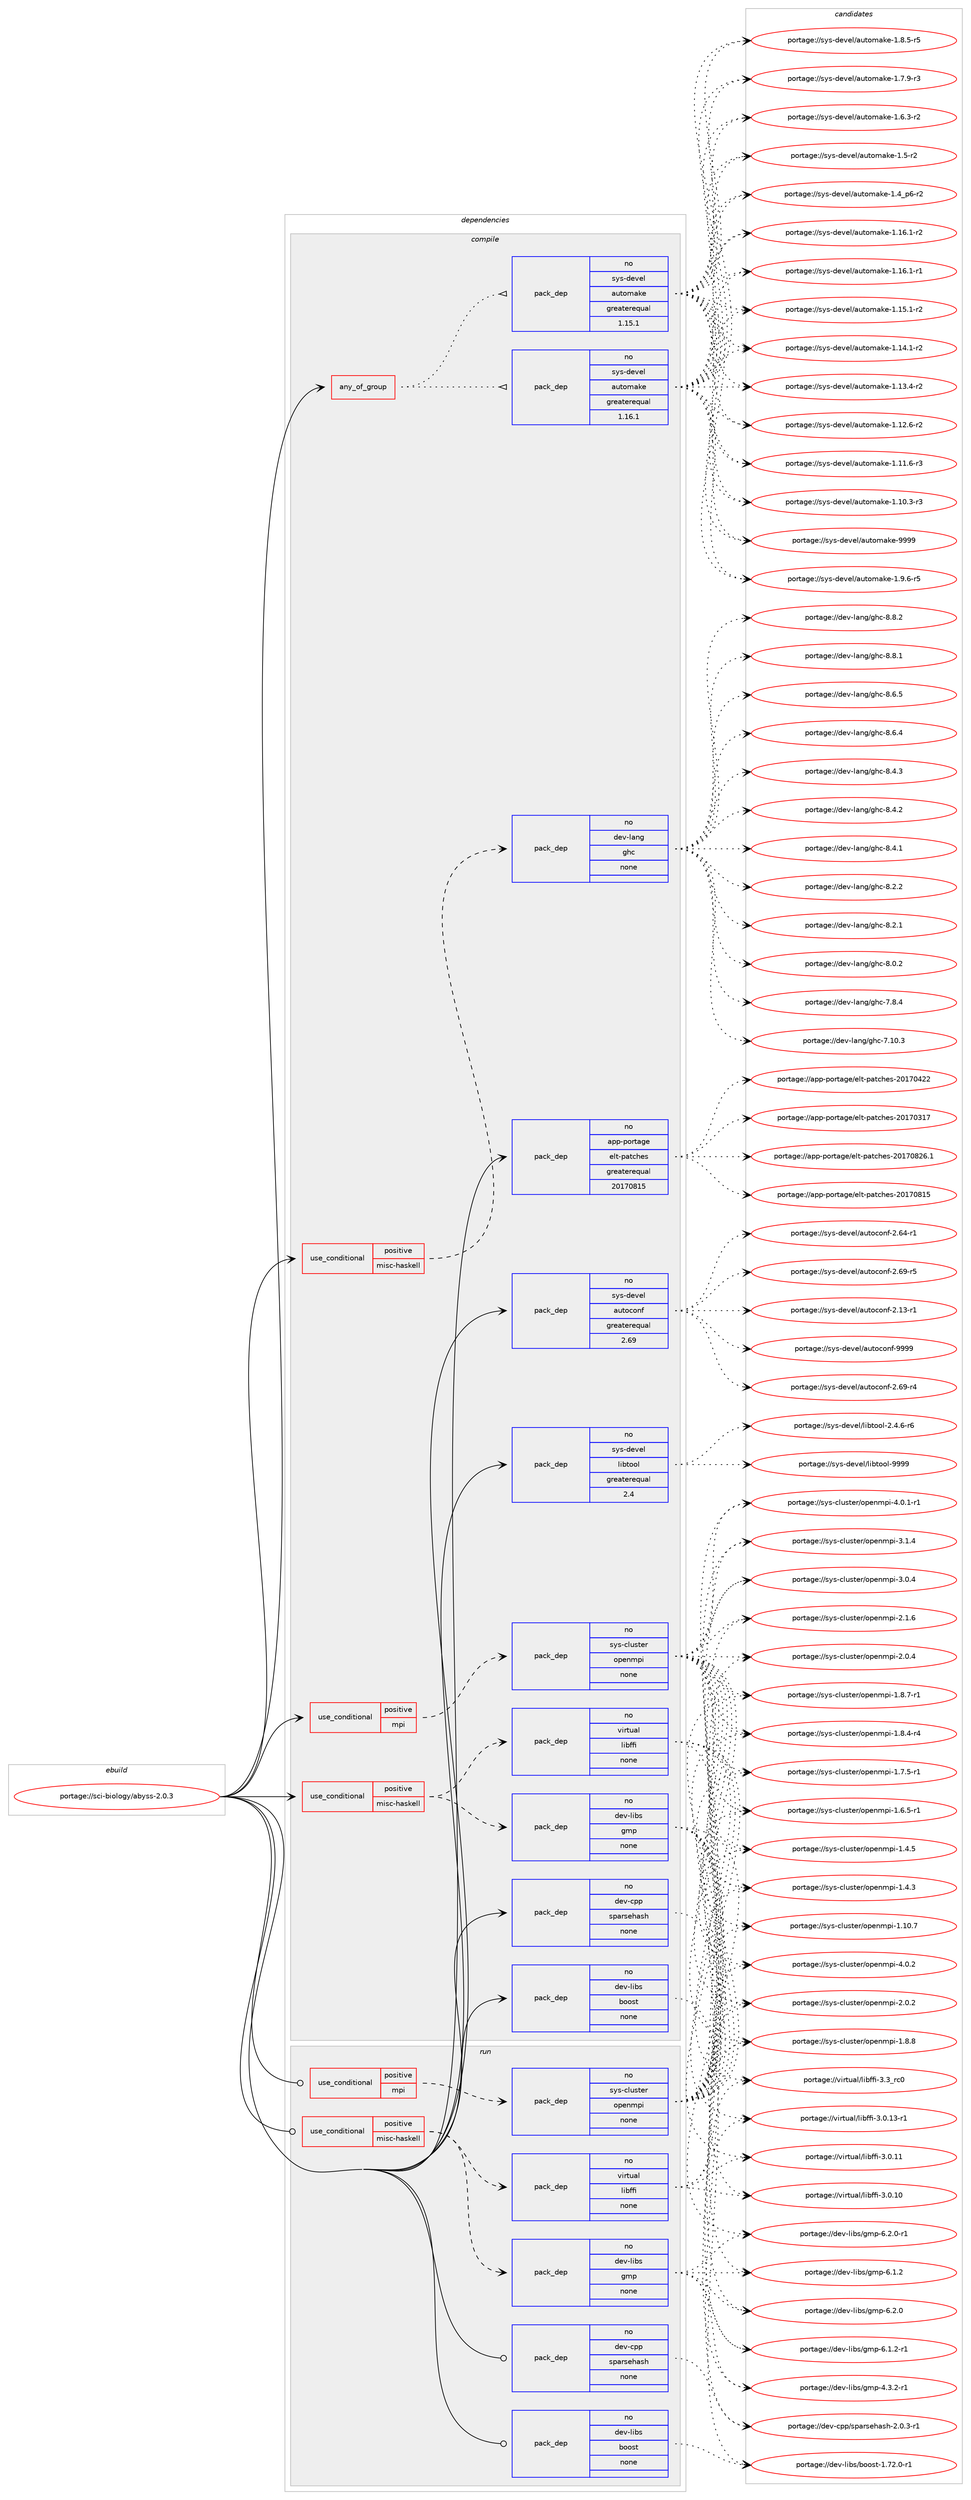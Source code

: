 digraph prolog {

# *************
# Graph options
# *************

newrank=true;
concentrate=true;
compound=true;
graph [rankdir=LR,fontname=Helvetica,fontsize=10,ranksep=1.5];#, ranksep=2.5, nodesep=0.2];
edge  [arrowhead=vee];
node  [fontname=Helvetica,fontsize=10];

# **********
# The ebuild
# **********

subgraph cluster_leftcol {
color=gray;
rank=same;
label=<<i>ebuild</i>>;
id [label="portage://sci-biology/abyss-2.0.3", color=red, width=4, href="../sci-biology/abyss-2.0.3.svg"];
}

# ****************
# The dependencies
# ****************

subgraph cluster_midcol {
color=gray;
label=<<i>dependencies</i>>;
subgraph cluster_compile {
fillcolor="#eeeeee";
style=filled;
label=<<i>compile</i>>;
subgraph any1581 {
dependency91146 [label=<<TABLE BORDER="0" CELLBORDER="1" CELLSPACING="0" CELLPADDING="4"><TR><TD CELLPADDING="10">any_of_group</TD></TR></TABLE>>, shape=none, color=red];subgraph pack71492 {
dependency91147 [label=<<TABLE BORDER="0" CELLBORDER="1" CELLSPACING="0" CELLPADDING="4" WIDTH="220"><TR><TD ROWSPAN="6" CELLPADDING="30">pack_dep</TD></TR><TR><TD WIDTH="110">no</TD></TR><TR><TD>sys-devel</TD></TR><TR><TD>automake</TD></TR><TR><TD>greaterequal</TD></TR><TR><TD>1.16.1</TD></TR></TABLE>>, shape=none, color=blue];
}
dependency91146:e -> dependency91147:w [weight=20,style="dotted",arrowhead="oinv"];
subgraph pack71493 {
dependency91148 [label=<<TABLE BORDER="0" CELLBORDER="1" CELLSPACING="0" CELLPADDING="4" WIDTH="220"><TR><TD ROWSPAN="6" CELLPADDING="30">pack_dep</TD></TR><TR><TD WIDTH="110">no</TD></TR><TR><TD>sys-devel</TD></TR><TR><TD>automake</TD></TR><TR><TD>greaterequal</TD></TR><TR><TD>1.15.1</TD></TR></TABLE>>, shape=none, color=blue];
}
dependency91146:e -> dependency91148:w [weight=20,style="dotted",arrowhead="oinv"];
}
id:e -> dependency91146:w [weight=20,style="solid",arrowhead="vee"];
subgraph cond17993 {
dependency91149 [label=<<TABLE BORDER="0" CELLBORDER="1" CELLSPACING="0" CELLPADDING="4"><TR><TD ROWSPAN="3" CELLPADDING="10">use_conditional</TD></TR><TR><TD>positive</TD></TR><TR><TD>misc-haskell</TD></TR></TABLE>>, shape=none, color=red];
subgraph pack71494 {
dependency91150 [label=<<TABLE BORDER="0" CELLBORDER="1" CELLSPACING="0" CELLPADDING="4" WIDTH="220"><TR><TD ROWSPAN="6" CELLPADDING="30">pack_dep</TD></TR><TR><TD WIDTH="110">no</TD></TR><TR><TD>dev-lang</TD></TR><TR><TD>ghc</TD></TR><TR><TD>none</TD></TR><TR><TD></TD></TR></TABLE>>, shape=none, color=blue];
}
dependency91149:e -> dependency91150:w [weight=20,style="dashed",arrowhead="vee"];
}
id:e -> dependency91149:w [weight=20,style="solid",arrowhead="vee"];
subgraph cond17994 {
dependency91151 [label=<<TABLE BORDER="0" CELLBORDER="1" CELLSPACING="0" CELLPADDING="4"><TR><TD ROWSPAN="3" CELLPADDING="10">use_conditional</TD></TR><TR><TD>positive</TD></TR><TR><TD>misc-haskell</TD></TR></TABLE>>, shape=none, color=red];
subgraph pack71495 {
dependency91152 [label=<<TABLE BORDER="0" CELLBORDER="1" CELLSPACING="0" CELLPADDING="4" WIDTH="220"><TR><TD ROWSPAN="6" CELLPADDING="30">pack_dep</TD></TR><TR><TD WIDTH="110">no</TD></TR><TR><TD>dev-libs</TD></TR><TR><TD>gmp</TD></TR><TR><TD>none</TD></TR><TR><TD></TD></TR></TABLE>>, shape=none, color=blue];
}
dependency91151:e -> dependency91152:w [weight=20,style="dashed",arrowhead="vee"];
subgraph pack71496 {
dependency91153 [label=<<TABLE BORDER="0" CELLBORDER="1" CELLSPACING="0" CELLPADDING="4" WIDTH="220"><TR><TD ROWSPAN="6" CELLPADDING="30">pack_dep</TD></TR><TR><TD WIDTH="110">no</TD></TR><TR><TD>virtual</TD></TR><TR><TD>libffi</TD></TR><TR><TD>none</TD></TR><TR><TD></TD></TR></TABLE>>, shape=none, color=blue];
}
dependency91151:e -> dependency91153:w [weight=20,style="dashed",arrowhead="vee"];
}
id:e -> dependency91151:w [weight=20,style="solid",arrowhead="vee"];
subgraph cond17995 {
dependency91154 [label=<<TABLE BORDER="0" CELLBORDER="1" CELLSPACING="0" CELLPADDING="4"><TR><TD ROWSPAN="3" CELLPADDING="10">use_conditional</TD></TR><TR><TD>positive</TD></TR><TR><TD>mpi</TD></TR></TABLE>>, shape=none, color=red];
subgraph pack71497 {
dependency91155 [label=<<TABLE BORDER="0" CELLBORDER="1" CELLSPACING="0" CELLPADDING="4" WIDTH="220"><TR><TD ROWSPAN="6" CELLPADDING="30">pack_dep</TD></TR><TR><TD WIDTH="110">no</TD></TR><TR><TD>sys-cluster</TD></TR><TR><TD>openmpi</TD></TR><TR><TD>none</TD></TR><TR><TD></TD></TR></TABLE>>, shape=none, color=blue];
}
dependency91154:e -> dependency91155:w [weight=20,style="dashed",arrowhead="vee"];
}
id:e -> dependency91154:w [weight=20,style="solid",arrowhead="vee"];
subgraph pack71498 {
dependency91156 [label=<<TABLE BORDER="0" CELLBORDER="1" CELLSPACING="0" CELLPADDING="4" WIDTH="220"><TR><TD ROWSPAN="6" CELLPADDING="30">pack_dep</TD></TR><TR><TD WIDTH="110">no</TD></TR><TR><TD>app-portage</TD></TR><TR><TD>elt-patches</TD></TR><TR><TD>greaterequal</TD></TR><TR><TD>20170815</TD></TR></TABLE>>, shape=none, color=blue];
}
id:e -> dependency91156:w [weight=20,style="solid",arrowhead="vee"];
subgraph pack71499 {
dependency91157 [label=<<TABLE BORDER="0" CELLBORDER="1" CELLSPACING="0" CELLPADDING="4" WIDTH="220"><TR><TD ROWSPAN="6" CELLPADDING="30">pack_dep</TD></TR><TR><TD WIDTH="110">no</TD></TR><TR><TD>dev-cpp</TD></TR><TR><TD>sparsehash</TD></TR><TR><TD>none</TD></TR><TR><TD></TD></TR></TABLE>>, shape=none, color=blue];
}
id:e -> dependency91157:w [weight=20,style="solid",arrowhead="vee"];
subgraph pack71500 {
dependency91158 [label=<<TABLE BORDER="0" CELLBORDER="1" CELLSPACING="0" CELLPADDING="4" WIDTH="220"><TR><TD ROWSPAN="6" CELLPADDING="30">pack_dep</TD></TR><TR><TD WIDTH="110">no</TD></TR><TR><TD>dev-libs</TD></TR><TR><TD>boost</TD></TR><TR><TD>none</TD></TR><TR><TD></TD></TR></TABLE>>, shape=none, color=blue];
}
id:e -> dependency91158:w [weight=20,style="solid",arrowhead="vee"];
subgraph pack71501 {
dependency91159 [label=<<TABLE BORDER="0" CELLBORDER="1" CELLSPACING="0" CELLPADDING="4" WIDTH="220"><TR><TD ROWSPAN="6" CELLPADDING="30">pack_dep</TD></TR><TR><TD WIDTH="110">no</TD></TR><TR><TD>sys-devel</TD></TR><TR><TD>autoconf</TD></TR><TR><TD>greaterequal</TD></TR><TR><TD>2.69</TD></TR></TABLE>>, shape=none, color=blue];
}
id:e -> dependency91159:w [weight=20,style="solid",arrowhead="vee"];
subgraph pack71502 {
dependency91160 [label=<<TABLE BORDER="0" CELLBORDER="1" CELLSPACING="0" CELLPADDING="4" WIDTH="220"><TR><TD ROWSPAN="6" CELLPADDING="30">pack_dep</TD></TR><TR><TD WIDTH="110">no</TD></TR><TR><TD>sys-devel</TD></TR><TR><TD>libtool</TD></TR><TR><TD>greaterequal</TD></TR><TR><TD>2.4</TD></TR></TABLE>>, shape=none, color=blue];
}
id:e -> dependency91160:w [weight=20,style="solid",arrowhead="vee"];
}
subgraph cluster_compileandrun {
fillcolor="#eeeeee";
style=filled;
label=<<i>compile and run</i>>;
}
subgraph cluster_run {
fillcolor="#eeeeee";
style=filled;
label=<<i>run</i>>;
subgraph cond17996 {
dependency91161 [label=<<TABLE BORDER="0" CELLBORDER="1" CELLSPACING="0" CELLPADDING="4"><TR><TD ROWSPAN="3" CELLPADDING="10">use_conditional</TD></TR><TR><TD>positive</TD></TR><TR><TD>misc-haskell</TD></TR></TABLE>>, shape=none, color=red];
subgraph pack71503 {
dependency91162 [label=<<TABLE BORDER="0" CELLBORDER="1" CELLSPACING="0" CELLPADDING="4" WIDTH="220"><TR><TD ROWSPAN="6" CELLPADDING="30">pack_dep</TD></TR><TR><TD WIDTH="110">no</TD></TR><TR><TD>dev-libs</TD></TR><TR><TD>gmp</TD></TR><TR><TD>none</TD></TR><TR><TD></TD></TR></TABLE>>, shape=none, color=blue];
}
dependency91161:e -> dependency91162:w [weight=20,style="dashed",arrowhead="vee"];
subgraph pack71504 {
dependency91163 [label=<<TABLE BORDER="0" CELLBORDER="1" CELLSPACING="0" CELLPADDING="4" WIDTH="220"><TR><TD ROWSPAN="6" CELLPADDING="30">pack_dep</TD></TR><TR><TD WIDTH="110">no</TD></TR><TR><TD>virtual</TD></TR><TR><TD>libffi</TD></TR><TR><TD>none</TD></TR><TR><TD></TD></TR></TABLE>>, shape=none, color=blue];
}
dependency91161:e -> dependency91163:w [weight=20,style="dashed",arrowhead="vee"];
}
id:e -> dependency91161:w [weight=20,style="solid",arrowhead="odot"];
subgraph cond17997 {
dependency91164 [label=<<TABLE BORDER="0" CELLBORDER="1" CELLSPACING="0" CELLPADDING="4"><TR><TD ROWSPAN="3" CELLPADDING="10">use_conditional</TD></TR><TR><TD>positive</TD></TR><TR><TD>mpi</TD></TR></TABLE>>, shape=none, color=red];
subgraph pack71505 {
dependency91165 [label=<<TABLE BORDER="0" CELLBORDER="1" CELLSPACING="0" CELLPADDING="4" WIDTH="220"><TR><TD ROWSPAN="6" CELLPADDING="30">pack_dep</TD></TR><TR><TD WIDTH="110">no</TD></TR><TR><TD>sys-cluster</TD></TR><TR><TD>openmpi</TD></TR><TR><TD>none</TD></TR><TR><TD></TD></TR></TABLE>>, shape=none, color=blue];
}
dependency91164:e -> dependency91165:w [weight=20,style="dashed",arrowhead="vee"];
}
id:e -> dependency91164:w [weight=20,style="solid",arrowhead="odot"];
subgraph pack71506 {
dependency91166 [label=<<TABLE BORDER="0" CELLBORDER="1" CELLSPACING="0" CELLPADDING="4" WIDTH="220"><TR><TD ROWSPAN="6" CELLPADDING="30">pack_dep</TD></TR><TR><TD WIDTH="110">no</TD></TR><TR><TD>dev-cpp</TD></TR><TR><TD>sparsehash</TD></TR><TR><TD>none</TD></TR><TR><TD></TD></TR></TABLE>>, shape=none, color=blue];
}
id:e -> dependency91166:w [weight=20,style="solid",arrowhead="odot"];
subgraph pack71507 {
dependency91167 [label=<<TABLE BORDER="0" CELLBORDER="1" CELLSPACING="0" CELLPADDING="4" WIDTH="220"><TR><TD ROWSPAN="6" CELLPADDING="30">pack_dep</TD></TR><TR><TD WIDTH="110">no</TD></TR><TR><TD>dev-libs</TD></TR><TR><TD>boost</TD></TR><TR><TD>none</TD></TR><TR><TD></TD></TR></TABLE>>, shape=none, color=blue];
}
id:e -> dependency91167:w [weight=20,style="solid",arrowhead="odot"];
}
}

# **************
# The candidates
# **************

subgraph cluster_choices {
rank=same;
color=gray;
label=<<i>candidates</i>>;

subgraph choice71492 {
color=black;
nodesep=1;
choice115121115451001011181011084797117116111109971071014557575757 [label="portage://sys-devel/automake-9999", color=red, width=4,href="../sys-devel/automake-9999.svg"];
choice115121115451001011181011084797117116111109971071014549465746544511453 [label="portage://sys-devel/automake-1.9.6-r5", color=red, width=4,href="../sys-devel/automake-1.9.6-r5.svg"];
choice115121115451001011181011084797117116111109971071014549465646534511453 [label="portage://sys-devel/automake-1.8.5-r5", color=red, width=4,href="../sys-devel/automake-1.8.5-r5.svg"];
choice115121115451001011181011084797117116111109971071014549465546574511451 [label="portage://sys-devel/automake-1.7.9-r3", color=red, width=4,href="../sys-devel/automake-1.7.9-r3.svg"];
choice115121115451001011181011084797117116111109971071014549465446514511450 [label="portage://sys-devel/automake-1.6.3-r2", color=red, width=4,href="../sys-devel/automake-1.6.3-r2.svg"];
choice11512111545100101118101108479711711611110997107101454946534511450 [label="portage://sys-devel/automake-1.5-r2", color=red, width=4,href="../sys-devel/automake-1.5-r2.svg"];
choice115121115451001011181011084797117116111109971071014549465295112544511450 [label="portage://sys-devel/automake-1.4_p6-r2", color=red, width=4,href="../sys-devel/automake-1.4_p6-r2.svg"];
choice11512111545100101118101108479711711611110997107101454946495446494511450 [label="portage://sys-devel/automake-1.16.1-r2", color=red, width=4,href="../sys-devel/automake-1.16.1-r2.svg"];
choice11512111545100101118101108479711711611110997107101454946495446494511449 [label="portage://sys-devel/automake-1.16.1-r1", color=red, width=4,href="../sys-devel/automake-1.16.1-r1.svg"];
choice11512111545100101118101108479711711611110997107101454946495346494511450 [label="portage://sys-devel/automake-1.15.1-r2", color=red, width=4,href="../sys-devel/automake-1.15.1-r2.svg"];
choice11512111545100101118101108479711711611110997107101454946495246494511450 [label="portage://sys-devel/automake-1.14.1-r2", color=red, width=4,href="../sys-devel/automake-1.14.1-r2.svg"];
choice11512111545100101118101108479711711611110997107101454946495146524511450 [label="portage://sys-devel/automake-1.13.4-r2", color=red, width=4,href="../sys-devel/automake-1.13.4-r2.svg"];
choice11512111545100101118101108479711711611110997107101454946495046544511450 [label="portage://sys-devel/automake-1.12.6-r2", color=red, width=4,href="../sys-devel/automake-1.12.6-r2.svg"];
choice11512111545100101118101108479711711611110997107101454946494946544511451 [label="portage://sys-devel/automake-1.11.6-r3", color=red, width=4,href="../sys-devel/automake-1.11.6-r3.svg"];
choice11512111545100101118101108479711711611110997107101454946494846514511451 [label="portage://sys-devel/automake-1.10.3-r3", color=red, width=4,href="../sys-devel/automake-1.10.3-r3.svg"];
dependency91147:e -> choice115121115451001011181011084797117116111109971071014557575757:w [style=dotted,weight="100"];
dependency91147:e -> choice115121115451001011181011084797117116111109971071014549465746544511453:w [style=dotted,weight="100"];
dependency91147:e -> choice115121115451001011181011084797117116111109971071014549465646534511453:w [style=dotted,weight="100"];
dependency91147:e -> choice115121115451001011181011084797117116111109971071014549465546574511451:w [style=dotted,weight="100"];
dependency91147:e -> choice115121115451001011181011084797117116111109971071014549465446514511450:w [style=dotted,weight="100"];
dependency91147:e -> choice11512111545100101118101108479711711611110997107101454946534511450:w [style=dotted,weight="100"];
dependency91147:e -> choice115121115451001011181011084797117116111109971071014549465295112544511450:w [style=dotted,weight="100"];
dependency91147:e -> choice11512111545100101118101108479711711611110997107101454946495446494511450:w [style=dotted,weight="100"];
dependency91147:e -> choice11512111545100101118101108479711711611110997107101454946495446494511449:w [style=dotted,weight="100"];
dependency91147:e -> choice11512111545100101118101108479711711611110997107101454946495346494511450:w [style=dotted,weight="100"];
dependency91147:e -> choice11512111545100101118101108479711711611110997107101454946495246494511450:w [style=dotted,weight="100"];
dependency91147:e -> choice11512111545100101118101108479711711611110997107101454946495146524511450:w [style=dotted,weight="100"];
dependency91147:e -> choice11512111545100101118101108479711711611110997107101454946495046544511450:w [style=dotted,weight="100"];
dependency91147:e -> choice11512111545100101118101108479711711611110997107101454946494946544511451:w [style=dotted,weight="100"];
dependency91147:e -> choice11512111545100101118101108479711711611110997107101454946494846514511451:w [style=dotted,weight="100"];
}
subgraph choice71493 {
color=black;
nodesep=1;
choice115121115451001011181011084797117116111109971071014557575757 [label="portage://sys-devel/automake-9999", color=red, width=4,href="../sys-devel/automake-9999.svg"];
choice115121115451001011181011084797117116111109971071014549465746544511453 [label="portage://sys-devel/automake-1.9.6-r5", color=red, width=4,href="../sys-devel/automake-1.9.6-r5.svg"];
choice115121115451001011181011084797117116111109971071014549465646534511453 [label="portage://sys-devel/automake-1.8.5-r5", color=red, width=4,href="../sys-devel/automake-1.8.5-r5.svg"];
choice115121115451001011181011084797117116111109971071014549465546574511451 [label="portage://sys-devel/automake-1.7.9-r3", color=red, width=4,href="../sys-devel/automake-1.7.9-r3.svg"];
choice115121115451001011181011084797117116111109971071014549465446514511450 [label="portage://sys-devel/automake-1.6.3-r2", color=red, width=4,href="../sys-devel/automake-1.6.3-r2.svg"];
choice11512111545100101118101108479711711611110997107101454946534511450 [label="portage://sys-devel/automake-1.5-r2", color=red, width=4,href="../sys-devel/automake-1.5-r2.svg"];
choice115121115451001011181011084797117116111109971071014549465295112544511450 [label="portage://sys-devel/automake-1.4_p6-r2", color=red, width=4,href="../sys-devel/automake-1.4_p6-r2.svg"];
choice11512111545100101118101108479711711611110997107101454946495446494511450 [label="portage://sys-devel/automake-1.16.1-r2", color=red, width=4,href="../sys-devel/automake-1.16.1-r2.svg"];
choice11512111545100101118101108479711711611110997107101454946495446494511449 [label="portage://sys-devel/automake-1.16.1-r1", color=red, width=4,href="../sys-devel/automake-1.16.1-r1.svg"];
choice11512111545100101118101108479711711611110997107101454946495346494511450 [label="portage://sys-devel/automake-1.15.1-r2", color=red, width=4,href="../sys-devel/automake-1.15.1-r2.svg"];
choice11512111545100101118101108479711711611110997107101454946495246494511450 [label="portage://sys-devel/automake-1.14.1-r2", color=red, width=4,href="../sys-devel/automake-1.14.1-r2.svg"];
choice11512111545100101118101108479711711611110997107101454946495146524511450 [label="portage://sys-devel/automake-1.13.4-r2", color=red, width=4,href="../sys-devel/automake-1.13.4-r2.svg"];
choice11512111545100101118101108479711711611110997107101454946495046544511450 [label="portage://sys-devel/automake-1.12.6-r2", color=red, width=4,href="../sys-devel/automake-1.12.6-r2.svg"];
choice11512111545100101118101108479711711611110997107101454946494946544511451 [label="portage://sys-devel/automake-1.11.6-r3", color=red, width=4,href="../sys-devel/automake-1.11.6-r3.svg"];
choice11512111545100101118101108479711711611110997107101454946494846514511451 [label="portage://sys-devel/automake-1.10.3-r3", color=red, width=4,href="../sys-devel/automake-1.10.3-r3.svg"];
dependency91148:e -> choice115121115451001011181011084797117116111109971071014557575757:w [style=dotted,weight="100"];
dependency91148:e -> choice115121115451001011181011084797117116111109971071014549465746544511453:w [style=dotted,weight="100"];
dependency91148:e -> choice115121115451001011181011084797117116111109971071014549465646534511453:w [style=dotted,weight="100"];
dependency91148:e -> choice115121115451001011181011084797117116111109971071014549465546574511451:w [style=dotted,weight="100"];
dependency91148:e -> choice115121115451001011181011084797117116111109971071014549465446514511450:w [style=dotted,weight="100"];
dependency91148:e -> choice11512111545100101118101108479711711611110997107101454946534511450:w [style=dotted,weight="100"];
dependency91148:e -> choice115121115451001011181011084797117116111109971071014549465295112544511450:w [style=dotted,weight="100"];
dependency91148:e -> choice11512111545100101118101108479711711611110997107101454946495446494511450:w [style=dotted,weight="100"];
dependency91148:e -> choice11512111545100101118101108479711711611110997107101454946495446494511449:w [style=dotted,weight="100"];
dependency91148:e -> choice11512111545100101118101108479711711611110997107101454946495346494511450:w [style=dotted,weight="100"];
dependency91148:e -> choice11512111545100101118101108479711711611110997107101454946495246494511450:w [style=dotted,weight="100"];
dependency91148:e -> choice11512111545100101118101108479711711611110997107101454946495146524511450:w [style=dotted,weight="100"];
dependency91148:e -> choice11512111545100101118101108479711711611110997107101454946495046544511450:w [style=dotted,weight="100"];
dependency91148:e -> choice11512111545100101118101108479711711611110997107101454946494946544511451:w [style=dotted,weight="100"];
dependency91148:e -> choice11512111545100101118101108479711711611110997107101454946494846514511451:w [style=dotted,weight="100"];
}
subgraph choice71494 {
color=black;
nodesep=1;
choice10010111845108971101034710310499455646564650 [label="portage://dev-lang/ghc-8.8.2", color=red, width=4,href="../dev-lang/ghc-8.8.2.svg"];
choice10010111845108971101034710310499455646564649 [label="portage://dev-lang/ghc-8.8.1", color=red, width=4,href="../dev-lang/ghc-8.8.1.svg"];
choice10010111845108971101034710310499455646544653 [label="portage://dev-lang/ghc-8.6.5", color=red, width=4,href="../dev-lang/ghc-8.6.5.svg"];
choice10010111845108971101034710310499455646544652 [label="portage://dev-lang/ghc-8.6.4", color=red, width=4,href="../dev-lang/ghc-8.6.4.svg"];
choice10010111845108971101034710310499455646524651 [label="portage://dev-lang/ghc-8.4.3", color=red, width=4,href="../dev-lang/ghc-8.4.3.svg"];
choice10010111845108971101034710310499455646524650 [label="portage://dev-lang/ghc-8.4.2", color=red, width=4,href="../dev-lang/ghc-8.4.2.svg"];
choice10010111845108971101034710310499455646524649 [label="portage://dev-lang/ghc-8.4.1", color=red, width=4,href="../dev-lang/ghc-8.4.1.svg"];
choice10010111845108971101034710310499455646504650 [label="portage://dev-lang/ghc-8.2.2", color=red, width=4,href="../dev-lang/ghc-8.2.2.svg"];
choice10010111845108971101034710310499455646504649 [label="portage://dev-lang/ghc-8.2.1", color=red, width=4,href="../dev-lang/ghc-8.2.1.svg"];
choice10010111845108971101034710310499455646484650 [label="portage://dev-lang/ghc-8.0.2", color=red, width=4,href="../dev-lang/ghc-8.0.2.svg"];
choice10010111845108971101034710310499455546564652 [label="portage://dev-lang/ghc-7.8.4", color=red, width=4,href="../dev-lang/ghc-7.8.4.svg"];
choice1001011184510897110103471031049945554649484651 [label="portage://dev-lang/ghc-7.10.3", color=red, width=4,href="../dev-lang/ghc-7.10.3.svg"];
dependency91150:e -> choice10010111845108971101034710310499455646564650:w [style=dotted,weight="100"];
dependency91150:e -> choice10010111845108971101034710310499455646564649:w [style=dotted,weight="100"];
dependency91150:e -> choice10010111845108971101034710310499455646544653:w [style=dotted,weight="100"];
dependency91150:e -> choice10010111845108971101034710310499455646544652:w [style=dotted,weight="100"];
dependency91150:e -> choice10010111845108971101034710310499455646524651:w [style=dotted,weight="100"];
dependency91150:e -> choice10010111845108971101034710310499455646524650:w [style=dotted,weight="100"];
dependency91150:e -> choice10010111845108971101034710310499455646524649:w [style=dotted,weight="100"];
dependency91150:e -> choice10010111845108971101034710310499455646504650:w [style=dotted,weight="100"];
dependency91150:e -> choice10010111845108971101034710310499455646504649:w [style=dotted,weight="100"];
dependency91150:e -> choice10010111845108971101034710310499455646484650:w [style=dotted,weight="100"];
dependency91150:e -> choice10010111845108971101034710310499455546564652:w [style=dotted,weight="100"];
dependency91150:e -> choice1001011184510897110103471031049945554649484651:w [style=dotted,weight="100"];
}
subgraph choice71495 {
color=black;
nodesep=1;
choice1001011184510810598115471031091124554465046484511449 [label="portage://dev-libs/gmp-6.2.0-r1", color=red, width=4,href="../dev-libs/gmp-6.2.0-r1.svg"];
choice100101118451081059811547103109112455446504648 [label="portage://dev-libs/gmp-6.2.0", color=red, width=4,href="../dev-libs/gmp-6.2.0.svg"];
choice1001011184510810598115471031091124554464946504511449 [label="portage://dev-libs/gmp-6.1.2-r1", color=red, width=4,href="../dev-libs/gmp-6.1.2-r1.svg"];
choice100101118451081059811547103109112455446494650 [label="portage://dev-libs/gmp-6.1.2", color=red, width=4,href="../dev-libs/gmp-6.1.2.svg"];
choice1001011184510810598115471031091124552465146504511449 [label="portage://dev-libs/gmp-4.3.2-r1", color=red, width=4,href="../dev-libs/gmp-4.3.2-r1.svg"];
dependency91152:e -> choice1001011184510810598115471031091124554465046484511449:w [style=dotted,weight="100"];
dependency91152:e -> choice100101118451081059811547103109112455446504648:w [style=dotted,weight="100"];
dependency91152:e -> choice1001011184510810598115471031091124554464946504511449:w [style=dotted,weight="100"];
dependency91152:e -> choice100101118451081059811547103109112455446494650:w [style=dotted,weight="100"];
dependency91152:e -> choice1001011184510810598115471031091124552465146504511449:w [style=dotted,weight="100"];
}
subgraph choice71496 {
color=black;
nodesep=1;
choice11810511411611797108471081059810210210545514651951149948 [label="portage://virtual/libffi-3.3_rc0", color=red, width=4,href="../virtual/libffi-3.3_rc0.svg"];
choice118105114116117971084710810598102102105455146484649514511449 [label="portage://virtual/libffi-3.0.13-r1", color=red, width=4,href="../virtual/libffi-3.0.13-r1.svg"];
choice11810511411611797108471081059810210210545514648464949 [label="portage://virtual/libffi-3.0.11", color=red, width=4,href="../virtual/libffi-3.0.11.svg"];
choice11810511411611797108471081059810210210545514648464948 [label="portage://virtual/libffi-3.0.10", color=red, width=4,href="../virtual/libffi-3.0.10.svg"];
dependency91153:e -> choice11810511411611797108471081059810210210545514651951149948:w [style=dotted,weight="100"];
dependency91153:e -> choice118105114116117971084710810598102102105455146484649514511449:w [style=dotted,weight="100"];
dependency91153:e -> choice11810511411611797108471081059810210210545514648464949:w [style=dotted,weight="100"];
dependency91153:e -> choice11810511411611797108471081059810210210545514648464948:w [style=dotted,weight="100"];
}
subgraph choice71497 {
color=black;
nodesep=1;
choice115121115459910811711511610111447111112101110109112105455246484650 [label="portage://sys-cluster/openmpi-4.0.2", color=red, width=4,href="../sys-cluster/openmpi-4.0.2.svg"];
choice1151211154599108117115116101114471111121011101091121054552464846494511449 [label="portage://sys-cluster/openmpi-4.0.1-r1", color=red, width=4,href="../sys-cluster/openmpi-4.0.1-r1.svg"];
choice115121115459910811711511610111447111112101110109112105455146494652 [label="portage://sys-cluster/openmpi-3.1.4", color=red, width=4,href="../sys-cluster/openmpi-3.1.4.svg"];
choice115121115459910811711511610111447111112101110109112105455146484652 [label="portage://sys-cluster/openmpi-3.0.4", color=red, width=4,href="../sys-cluster/openmpi-3.0.4.svg"];
choice115121115459910811711511610111447111112101110109112105455046494654 [label="portage://sys-cluster/openmpi-2.1.6", color=red, width=4,href="../sys-cluster/openmpi-2.1.6.svg"];
choice115121115459910811711511610111447111112101110109112105455046484652 [label="portage://sys-cluster/openmpi-2.0.4", color=red, width=4,href="../sys-cluster/openmpi-2.0.4.svg"];
choice115121115459910811711511610111447111112101110109112105455046484650 [label="portage://sys-cluster/openmpi-2.0.2", color=red, width=4,href="../sys-cluster/openmpi-2.0.2.svg"];
choice115121115459910811711511610111447111112101110109112105454946564656 [label="portage://sys-cluster/openmpi-1.8.8", color=red, width=4,href="../sys-cluster/openmpi-1.8.8.svg"];
choice1151211154599108117115116101114471111121011101091121054549465646554511449 [label="portage://sys-cluster/openmpi-1.8.7-r1", color=red, width=4,href="../sys-cluster/openmpi-1.8.7-r1.svg"];
choice1151211154599108117115116101114471111121011101091121054549465646524511452 [label="portage://sys-cluster/openmpi-1.8.4-r4", color=red, width=4,href="../sys-cluster/openmpi-1.8.4-r4.svg"];
choice1151211154599108117115116101114471111121011101091121054549465546534511449 [label="portage://sys-cluster/openmpi-1.7.5-r1", color=red, width=4,href="../sys-cluster/openmpi-1.7.5-r1.svg"];
choice1151211154599108117115116101114471111121011101091121054549465446534511449 [label="portage://sys-cluster/openmpi-1.6.5-r1", color=red, width=4,href="../sys-cluster/openmpi-1.6.5-r1.svg"];
choice115121115459910811711511610111447111112101110109112105454946524653 [label="portage://sys-cluster/openmpi-1.4.5", color=red, width=4,href="../sys-cluster/openmpi-1.4.5.svg"];
choice115121115459910811711511610111447111112101110109112105454946524651 [label="portage://sys-cluster/openmpi-1.4.3", color=red, width=4,href="../sys-cluster/openmpi-1.4.3.svg"];
choice11512111545991081171151161011144711111210111010911210545494649484655 [label="portage://sys-cluster/openmpi-1.10.7", color=red, width=4,href="../sys-cluster/openmpi-1.10.7.svg"];
dependency91155:e -> choice115121115459910811711511610111447111112101110109112105455246484650:w [style=dotted,weight="100"];
dependency91155:e -> choice1151211154599108117115116101114471111121011101091121054552464846494511449:w [style=dotted,weight="100"];
dependency91155:e -> choice115121115459910811711511610111447111112101110109112105455146494652:w [style=dotted,weight="100"];
dependency91155:e -> choice115121115459910811711511610111447111112101110109112105455146484652:w [style=dotted,weight="100"];
dependency91155:e -> choice115121115459910811711511610111447111112101110109112105455046494654:w [style=dotted,weight="100"];
dependency91155:e -> choice115121115459910811711511610111447111112101110109112105455046484652:w [style=dotted,weight="100"];
dependency91155:e -> choice115121115459910811711511610111447111112101110109112105455046484650:w [style=dotted,weight="100"];
dependency91155:e -> choice115121115459910811711511610111447111112101110109112105454946564656:w [style=dotted,weight="100"];
dependency91155:e -> choice1151211154599108117115116101114471111121011101091121054549465646554511449:w [style=dotted,weight="100"];
dependency91155:e -> choice1151211154599108117115116101114471111121011101091121054549465646524511452:w [style=dotted,weight="100"];
dependency91155:e -> choice1151211154599108117115116101114471111121011101091121054549465546534511449:w [style=dotted,weight="100"];
dependency91155:e -> choice1151211154599108117115116101114471111121011101091121054549465446534511449:w [style=dotted,weight="100"];
dependency91155:e -> choice115121115459910811711511610111447111112101110109112105454946524653:w [style=dotted,weight="100"];
dependency91155:e -> choice115121115459910811711511610111447111112101110109112105454946524651:w [style=dotted,weight="100"];
dependency91155:e -> choice11512111545991081171151161011144711111210111010911210545494649484655:w [style=dotted,weight="100"];
}
subgraph choice71498 {
color=black;
nodesep=1;
choice971121124511211111411697103101471011081164511297116991041011154550484955485650544649 [label="portage://app-portage/elt-patches-20170826.1", color=red, width=4,href="../app-portage/elt-patches-20170826.1.svg"];
choice97112112451121111141169710310147101108116451129711699104101115455048495548564953 [label="portage://app-portage/elt-patches-20170815", color=red, width=4,href="../app-portage/elt-patches-20170815.svg"];
choice97112112451121111141169710310147101108116451129711699104101115455048495548525050 [label="portage://app-portage/elt-patches-20170422", color=red, width=4,href="../app-portage/elt-patches-20170422.svg"];
choice97112112451121111141169710310147101108116451129711699104101115455048495548514955 [label="portage://app-portage/elt-patches-20170317", color=red, width=4,href="../app-portage/elt-patches-20170317.svg"];
dependency91156:e -> choice971121124511211111411697103101471011081164511297116991041011154550484955485650544649:w [style=dotted,weight="100"];
dependency91156:e -> choice97112112451121111141169710310147101108116451129711699104101115455048495548564953:w [style=dotted,weight="100"];
dependency91156:e -> choice97112112451121111141169710310147101108116451129711699104101115455048495548525050:w [style=dotted,weight="100"];
dependency91156:e -> choice97112112451121111141169710310147101108116451129711699104101115455048495548514955:w [style=dotted,weight="100"];
}
subgraph choice71499 {
color=black;
nodesep=1;
choice10010111845991121124711511297114115101104971151044550464846514511449 [label="portage://dev-cpp/sparsehash-2.0.3-r1", color=red, width=4,href="../dev-cpp/sparsehash-2.0.3-r1.svg"];
dependency91157:e -> choice10010111845991121124711511297114115101104971151044550464846514511449:w [style=dotted,weight="100"];
}
subgraph choice71500 {
color=black;
nodesep=1;
choice10010111845108105981154798111111115116454946555046484511449 [label="portage://dev-libs/boost-1.72.0-r1", color=red, width=4,href="../dev-libs/boost-1.72.0-r1.svg"];
dependency91158:e -> choice10010111845108105981154798111111115116454946555046484511449:w [style=dotted,weight="100"];
}
subgraph choice71501 {
color=black;
nodesep=1;
choice115121115451001011181011084797117116111991111101024557575757 [label="portage://sys-devel/autoconf-9999", color=red, width=4,href="../sys-devel/autoconf-9999.svg"];
choice1151211154510010111810110847971171161119911111010245504654574511453 [label="portage://sys-devel/autoconf-2.69-r5", color=red, width=4,href="../sys-devel/autoconf-2.69-r5.svg"];
choice1151211154510010111810110847971171161119911111010245504654574511452 [label="portage://sys-devel/autoconf-2.69-r4", color=red, width=4,href="../sys-devel/autoconf-2.69-r4.svg"];
choice1151211154510010111810110847971171161119911111010245504654524511449 [label="portage://sys-devel/autoconf-2.64-r1", color=red, width=4,href="../sys-devel/autoconf-2.64-r1.svg"];
choice1151211154510010111810110847971171161119911111010245504649514511449 [label="portage://sys-devel/autoconf-2.13-r1", color=red, width=4,href="../sys-devel/autoconf-2.13-r1.svg"];
dependency91159:e -> choice115121115451001011181011084797117116111991111101024557575757:w [style=dotted,weight="100"];
dependency91159:e -> choice1151211154510010111810110847971171161119911111010245504654574511453:w [style=dotted,weight="100"];
dependency91159:e -> choice1151211154510010111810110847971171161119911111010245504654574511452:w [style=dotted,weight="100"];
dependency91159:e -> choice1151211154510010111810110847971171161119911111010245504654524511449:w [style=dotted,weight="100"];
dependency91159:e -> choice1151211154510010111810110847971171161119911111010245504649514511449:w [style=dotted,weight="100"];
}
subgraph choice71502 {
color=black;
nodesep=1;
choice1151211154510010111810110847108105981161111111084557575757 [label="portage://sys-devel/libtool-9999", color=red, width=4,href="../sys-devel/libtool-9999.svg"];
choice1151211154510010111810110847108105981161111111084550465246544511454 [label="portage://sys-devel/libtool-2.4.6-r6", color=red, width=4,href="../sys-devel/libtool-2.4.6-r6.svg"];
dependency91160:e -> choice1151211154510010111810110847108105981161111111084557575757:w [style=dotted,weight="100"];
dependency91160:e -> choice1151211154510010111810110847108105981161111111084550465246544511454:w [style=dotted,weight="100"];
}
subgraph choice71503 {
color=black;
nodesep=1;
choice1001011184510810598115471031091124554465046484511449 [label="portage://dev-libs/gmp-6.2.0-r1", color=red, width=4,href="../dev-libs/gmp-6.2.0-r1.svg"];
choice100101118451081059811547103109112455446504648 [label="portage://dev-libs/gmp-6.2.0", color=red, width=4,href="../dev-libs/gmp-6.2.0.svg"];
choice1001011184510810598115471031091124554464946504511449 [label="portage://dev-libs/gmp-6.1.2-r1", color=red, width=4,href="../dev-libs/gmp-6.1.2-r1.svg"];
choice100101118451081059811547103109112455446494650 [label="portage://dev-libs/gmp-6.1.2", color=red, width=4,href="../dev-libs/gmp-6.1.2.svg"];
choice1001011184510810598115471031091124552465146504511449 [label="portage://dev-libs/gmp-4.3.2-r1", color=red, width=4,href="../dev-libs/gmp-4.3.2-r1.svg"];
dependency91162:e -> choice1001011184510810598115471031091124554465046484511449:w [style=dotted,weight="100"];
dependency91162:e -> choice100101118451081059811547103109112455446504648:w [style=dotted,weight="100"];
dependency91162:e -> choice1001011184510810598115471031091124554464946504511449:w [style=dotted,weight="100"];
dependency91162:e -> choice100101118451081059811547103109112455446494650:w [style=dotted,weight="100"];
dependency91162:e -> choice1001011184510810598115471031091124552465146504511449:w [style=dotted,weight="100"];
}
subgraph choice71504 {
color=black;
nodesep=1;
choice11810511411611797108471081059810210210545514651951149948 [label="portage://virtual/libffi-3.3_rc0", color=red, width=4,href="../virtual/libffi-3.3_rc0.svg"];
choice118105114116117971084710810598102102105455146484649514511449 [label="portage://virtual/libffi-3.0.13-r1", color=red, width=4,href="../virtual/libffi-3.0.13-r1.svg"];
choice11810511411611797108471081059810210210545514648464949 [label="portage://virtual/libffi-3.0.11", color=red, width=4,href="../virtual/libffi-3.0.11.svg"];
choice11810511411611797108471081059810210210545514648464948 [label="portage://virtual/libffi-3.0.10", color=red, width=4,href="../virtual/libffi-3.0.10.svg"];
dependency91163:e -> choice11810511411611797108471081059810210210545514651951149948:w [style=dotted,weight="100"];
dependency91163:e -> choice118105114116117971084710810598102102105455146484649514511449:w [style=dotted,weight="100"];
dependency91163:e -> choice11810511411611797108471081059810210210545514648464949:w [style=dotted,weight="100"];
dependency91163:e -> choice11810511411611797108471081059810210210545514648464948:w [style=dotted,weight="100"];
}
subgraph choice71505 {
color=black;
nodesep=1;
choice115121115459910811711511610111447111112101110109112105455246484650 [label="portage://sys-cluster/openmpi-4.0.2", color=red, width=4,href="../sys-cluster/openmpi-4.0.2.svg"];
choice1151211154599108117115116101114471111121011101091121054552464846494511449 [label="portage://sys-cluster/openmpi-4.0.1-r1", color=red, width=4,href="../sys-cluster/openmpi-4.0.1-r1.svg"];
choice115121115459910811711511610111447111112101110109112105455146494652 [label="portage://sys-cluster/openmpi-3.1.4", color=red, width=4,href="../sys-cluster/openmpi-3.1.4.svg"];
choice115121115459910811711511610111447111112101110109112105455146484652 [label="portage://sys-cluster/openmpi-3.0.4", color=red, width=4,href="../sys-cluster/openmpi-3.0.4.svg"];
choice115121115459910811711511610111447111112101110109112105455046494654 [label="portage://sys-cluster/openmpi-2.1.6", color=red, width=4,href="../sys-cluster/openmpi-2.1.6.svg"];
choice115121115459910811711511610111447111112101110109112105455046484652 [label="portage://sys-cluster/openmpi-2.0.4", color=red, width=4,href="../sys-cluster/openmpi-2.0.4.svg"];
choice115121115459910811711511610111447111112101110109112105455046484650 [label="portage://sys-cluster/openmpi-2.0.2", color=red, width=4,href="../sys-cluster/openmpi-2.0.2.svg"];
choice115121115459910811711511610111447111112101110109112105454946564656 [label="portage://sys-cluster/openmpi-1.8.8", color=red, width=4,href="../sys-cluster/openmpi-1.8.8.svg"];
choice1151211154599108117115116101114471111121011101091121054549465646554511449 [label="portage://sys-cluster/openmpi-1.8.7-r1", color=red, width=4,href="../sys-cluster/openmpi-1.8.7-r1.svg"];
choice1151211154599108117115116101114471111121011101091121054549465646524511452 [label="portage://sys-cluster/openmpi-1.8.4-r4", color=red, width=4,href="../sys-cluster/openmpi-1.8.4-r4.svg"];
choice1151211154599108117115116101114471111121011101091121054549465546534511449 [label="portage://sys-cluster/openmpi-1.7.5-r1", color=red, width=4,href="../sys-cluster/openmpi-1.7.5-r1.svg"];
choice1151211154599108117115116101114471111121011101091121054549465446534511449 [label="portage://sys-cluster/openmpi-1.6.5-r1", color=red, width=4,href="../sys-cluster/openmpi-1.6.5-r1.svg"];
choice115121115459910811711511610111447111112101110109112105454946524653 [label="portage://sys-cluster/openmpi-1.4.5", color=red, width=4,href="../sys-cluster/openmpi-1.4.5.svg"];
choice115121115459910811711511610111447111112101110109112105454946524651 [label="portage://sys-cluster/openmpi-1.4.3", color=red, width=4,href="../sys-cluster/openmpi-1.4.3.svg"];
choice11512111545991081171151161011144711111210111010911210545494649484655 [label="portage://sys-cluster/openmpi-1.10.7", color=red, width=4,href="../sys-cluster/openmpi-1.10.7.svg"];
dependency91165:e -> choice115121115459910811711511610111447111112101110109112105455246484650:w [style=dotted,weight="100"];
dependency91165:e -> choice1151211154599108117115116101114471111121011101091121054552464846494511449:w [style=dotted,weight="100"];
dependency91165:e -> choice115121115459910811711511610111447111112101110109112105455146494652:w [style=dotted,weight="100"];
dependency91165:e -> choice115121115459910811711511610111447111112101110109112105455146484652:w [style=dotted,weight="100"];
dependency91165:e -> choice115121115459910811711511610111447111112101110109112105455046494654:w [style=dotted,weight="100"];
dependency91165:e -> choice115121115459910811711511610111447111112101110109112105455046484652:w [style=dotted,weight="100"];
dependency91165:e -> choice115121115459910811711511610111447111112101110109112105455046484650:w [style=dotted,weight="100"];
dependency91165:e -> choice115121115459910811711511610111447111112101110109112105454946564656:w [style=dotted,weight="100"];
dependency91165:e -> choice1151211154599108117115116101114471111121011101091121054549465646554511449:w [style=dotted,weight="100"];
dependency91165:e -> choice1151211154599108117115116101114471111121011101091121054549465646524511452:w [style=dotted,weight="100"];
dependency91165:e -> choice1151211154599108117115116101114471111121011101091121054549465546534511449:w [style=dotted,weight="100"];
dependency91165:e -> choice1151211154599108117115116101114471111121011101091121054549465446534511449:w [style=dotted,weight="100"];
dependency91165:e -> choice115121115459910811711511610111447111112101110109112105454946524653:w [style=dotted,weight="100"];
dependency91165:e -> choice115121115459910811711511610111447111112101110109112105454946524651:w [style=dotted,weight="100"];
dependency91165:e -> choice11512111545991081171151161011144711111210111010911210545494649484655:w [style=dotted,weight="100"];
}
subgraph choice71506 {
color=black;
nodesep=1;
choice10010111845991121124711511297114115101104971151044550464846514511449 [label="portage://dev-cpp/sparsehash-2.0.3-r1", color=red, width=4,href="../dev-cpp/sparsehash-2.0.3-r1.svg"];
dependency91166:e -> choice10010111845991121124711511297114115101104971151044550464846514511449:w [style=dotted,weight="100"];
}
subgraph choice71507 {
color=black;
nodesep=1;
choice10010111845108105981154798111111115116454946555046484511449 [label="portage://dev-libs/boost-1.72.0-r1", color=red, width=4,href="../dev-libs/boost-1.72.0-r1.svg"];
dependency91167:e -> choice10010111845108105981154798111111115116454946555046484511449:w [style=dotted,weight="100"];
}
}

}
